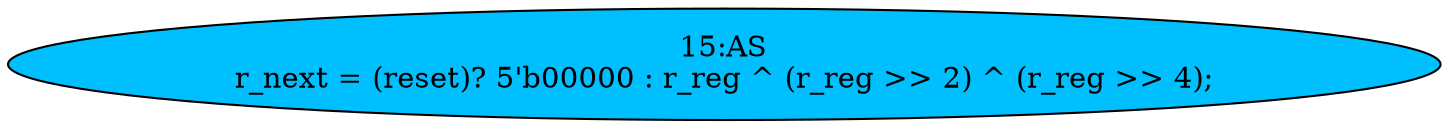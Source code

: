 strict digraph "" {
	node [label="\N"];
	"15:AS"	[ast="<pyverilog.vparser.ast.Assign object at 0x7f8134fa4390>",
		def_var="['r_next']",
		fillcolor=deepskyblue,
		label="15:AS
r_next = (reset)? 5'b00000 : r_reg ^ (r_reg >> 2) ^ (r_reg >> 4);",
		statements="[]",
		style=filled,
		typ=Assign,
		use_var="['reset', 'r_reg', 'r_reg', 'r_reg']"];
}
